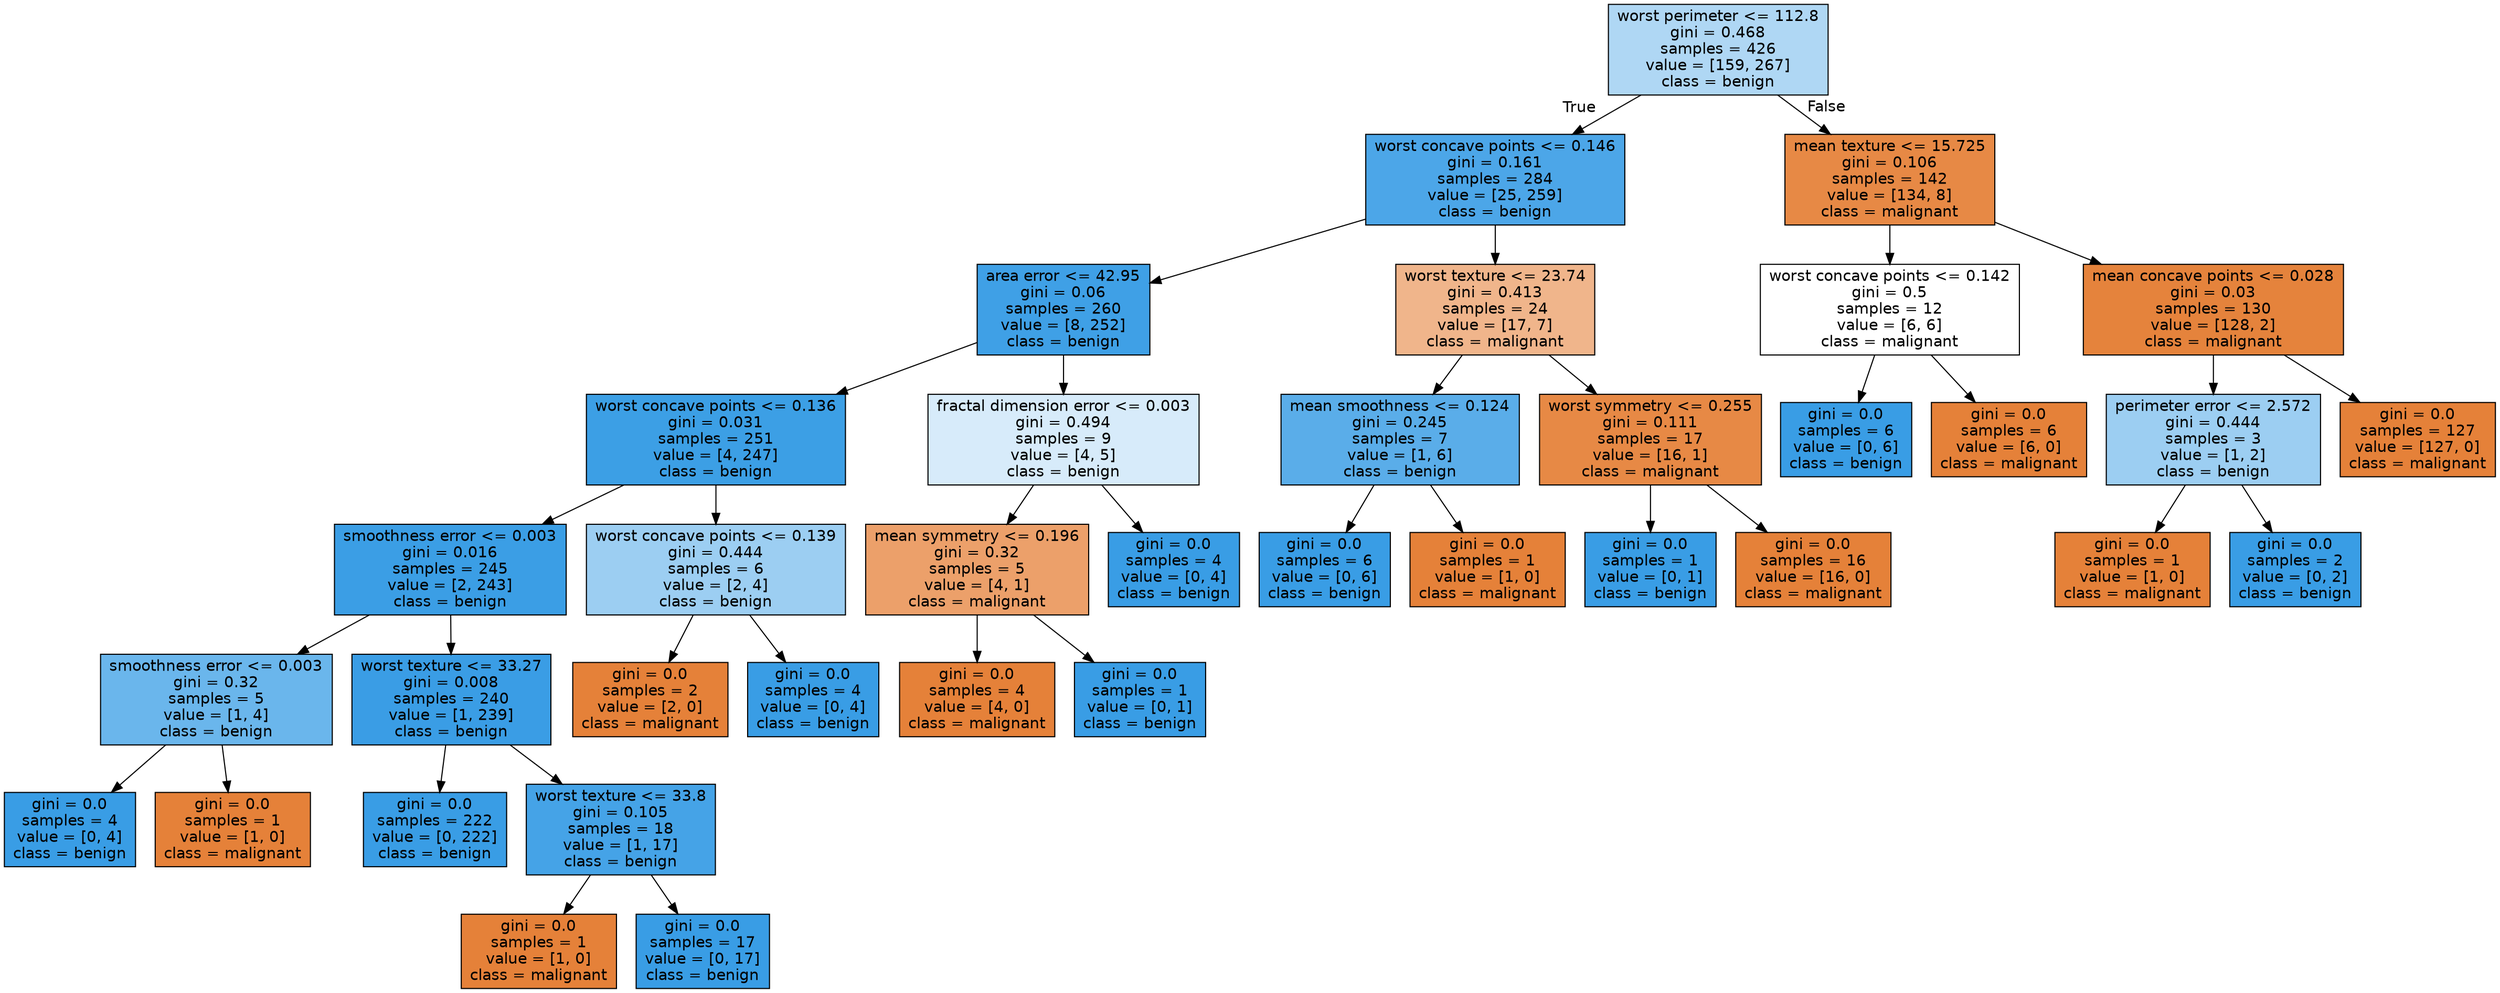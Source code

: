 digraph Tree {
node [shape=box, style="filled", color="black", fontname="helvetica"] ;
edge [fontname="helvetica"] ;
0 [label="worst perimeter <= 112.8\ngini = 0.468\nsamples = 426\nvalue = [159, 267]\nclass = benign", fillcolor="#afd7f4"] ;
1 [label="worst concave points <= 0.146\ngini = 0.161\nsamples = 284\nvalue = [25, 259]\nclass = benign", fillcolor="#4ca6e8"] ;
0 -> 1 [labeldistance=2.5, labelangle=45, headlabel="True"] ;
2 [label="area error <= 42.95\ngini = 0.06\nsamples = 260\nvalue = [8, 252]\nclass = benign", fillcolor="#3fa0e6"] ;
1 -> 2 ;
3 [label="worst concave points <= 0.136\ngini = 0.031\nsamples = 251\nvalue = [4, 247]\nclass = benign", fillcolor="#3c9fe5"] ;
2 -> 3 ;
4 [label="smoothness error <= 0.003\ngini = 0.016\nsamples = 245\nvalue = [2, 243]\nclass = benign", fillcolor="#3b9ee5"] ;
3 -> 4 ;
5 [label="smoothness error <= 0.003\ngini = 0.32\nsamples = 5\nvalue = [1, 4]\nclass = benign", fillcolor="#6ab6ec"] ;
4 -> 5 ;
6 [label="gini = 0.0\nsamples = 4\nvalue = [0, 4]\nclass = benign", fillcolor="#399de5"] ;
5 -> 6 ;
7 [label="gini = 0.0\nsamples = 1\nvalue = [1, 0]\nclass = malignant", fillcolor="#e58139"] ;
5 -> 7 ;
8 [label="worst texture <= 33.27\ngini = 0.008\nsamples = 240\nvalue = [1, 239]\nclass = benign", fillcolor="#3a9de5"] ;
4 -> 8 ;
9 [label="gini = 0.0\nsamples = 222\nvalue = [0, 222]\nclass = benign", fillcolor="#399de5"] ;
8 -> 9 ;
10 [label="worst texture <= 33.8\ngini = 0.105\nsamples = 18\nvalue = [1, 17]\nclass = benign", fillcolor="#45a3e7"] ;
8 -> 10 ;
11 [label="gini = 0.0\nsamples = 1\nvalue = [1, 0]\nclass = malignant", fillcolor="#e58139"] ;
10 -> 11 ;
12 [label="gini = 0.0\nsamples = 17\nvalue = [0, 17]\nclass = benign", fillcolor="#399de5"] ;
10 -> 12 ;
13 [label="worst concave points <= 0.139\ngini = 0.444\nsamples = 6\nvalue = [2, 4]\nclass = benign", fillcolor="#9ccef2"] ;
3 -> 13 ;
14 [label="gini = 0.0\nsamples = 2\nvalue = [2, 0]\nclass = malignant", fillcolor="#e58139"] ;
13 -> 14 ;
15 [label="gini = 0.0\nsamples = 4\nvalue = [0, 4]\nclass = benign", fillcolor="#399de5"] ;
13 -> 15 ;
16 [label="fractal dimension error <= 0.003\ngini = 0.494\nsamples = 9\nvalue = [4, 5]\nclass = benign", fillcolor="#d7ebfa"] ;
2 -> 16 ;
17 [label="mean symmetry <= 0.196\ngini = 0.32\nsamples = 5\nvalue = [4, 1]\nclass = malignant", fillcolor="#eca06a"] ;
16 -> 17 ;
18 [label="gini = 0.0\nsamples = 4\nvalue = [4, 0]\nclass = malignant", fillcolor="#e58139"] ;
17 -> 18 ;
19 [label="gini = 0.0\nsamples = 1\nvalue = [0, 1]\nclass = benign", fillcolor="#399de5"] ;
17 -> 19 ;
20 [label="gini = 0.0\nsamples = 4\nvalue = [0, 4]\nclass = benign", fillcolor="#399de5"] ;
16 -> 20 ;
21 [label="worst texture <= 23.74\ngini = 0.413\nsamples = 24\nvalue = [17, 7]\nclass = malignant", fillcolor="#f0b58b"] ;
1 -> 21 ;
22 [label="mean smoothness <= 0.124\ngini = 0.245\nsamples = 7\nvalue = [1, 6]\nclass = benign", fillcolor="#5aade9"] ;
21 -> 22 ;
23 [label="gini = 0.0\nsamples = 6\nvalue = [0, 6]\nclass = benign", fillcolor="#399de5"] ;
22 -> 23 ;
24 [label="gini = 0.0\nsamples = 1\nvalue = [1, 0]\nclass = malignant", fillcolor="#e58139"] ;
22 -> 24 ;
25 [label="worst symmetry <= 0.255\ngini = 0.111\nsamples = 17\nvalue = [16, 1]\nclass = malignant", fillcolor="#e78945"] ;
21 -> 25 ;
26 [label="gini = 0.0\nsamples = 1\nvalue = [0, 1]\nclass = benign", fillcolor="#399de5"] ;
25 -> 26 ;
27 [label="gini = 0.0\nsamples = 16\nvalue = [16, 0]\nclass = malignant", fillcolor="#e58139"] ;
25 -> 27 ;
28 [label="mean texture <= 15.725\ngini = 0.106\nsamples = 142\nvalue = [134, 8]\nclass = malignant", fillcolor="#e78945"] ;
0 -> 28 [labeldistance=2.5, labelangle=-45, headlabel="False"] ;
29 [label="worst concave points <= 0.142\ngini = 0.5\nsamples = 12\nvalue = [6, 6]\nclass = malignant", fillcolor="#ffffff"] ;
28 -> 29 ;
30 [label="gini = 0.0\nsamples = 6\nvalue = [0, 6]\nclass = benign", fillcolor="#399de5"] ;
29 -> 30 ;
31 [label="gini = 0.0\nsamples = 6\nvalue = [6, 0]\nclass = malignant", fillcolor="#e58139"] ;
29 -> 31 ;
32 [label="mean concave points <= 0.028\ngini = 0.03\nsamples = 130\nvalue = [128, 2]\nclass = malignant", fillcolor="#e5833c"] ;
28 -> 32 ;
33 [label="perimeter error <= 2.572\ngini = 0.444\nsamples = 3\nvalue = [1, 2]\nclass = benign", fillcolor="#9ccef2"] ;
32 -> 33 ;
34 [label="gini = 0.0\nsamples = 1\nvalue = [1, 0]\nclass = malignant", fillcolor="#e58139"] ;
33 -> 34 ;
35 [label="gini = 0.0\nsamples = 2\nvalue = [0, 2]\nclass = benign", fillcolor="#399de5"] ;
33 -> 35 ;
36 [label="gini = 0.0\nsamples = 127\nvalue = [127, 0]\nclass = malignant", fillcolor="#e58139"] ;
32 -> 36 ;
}